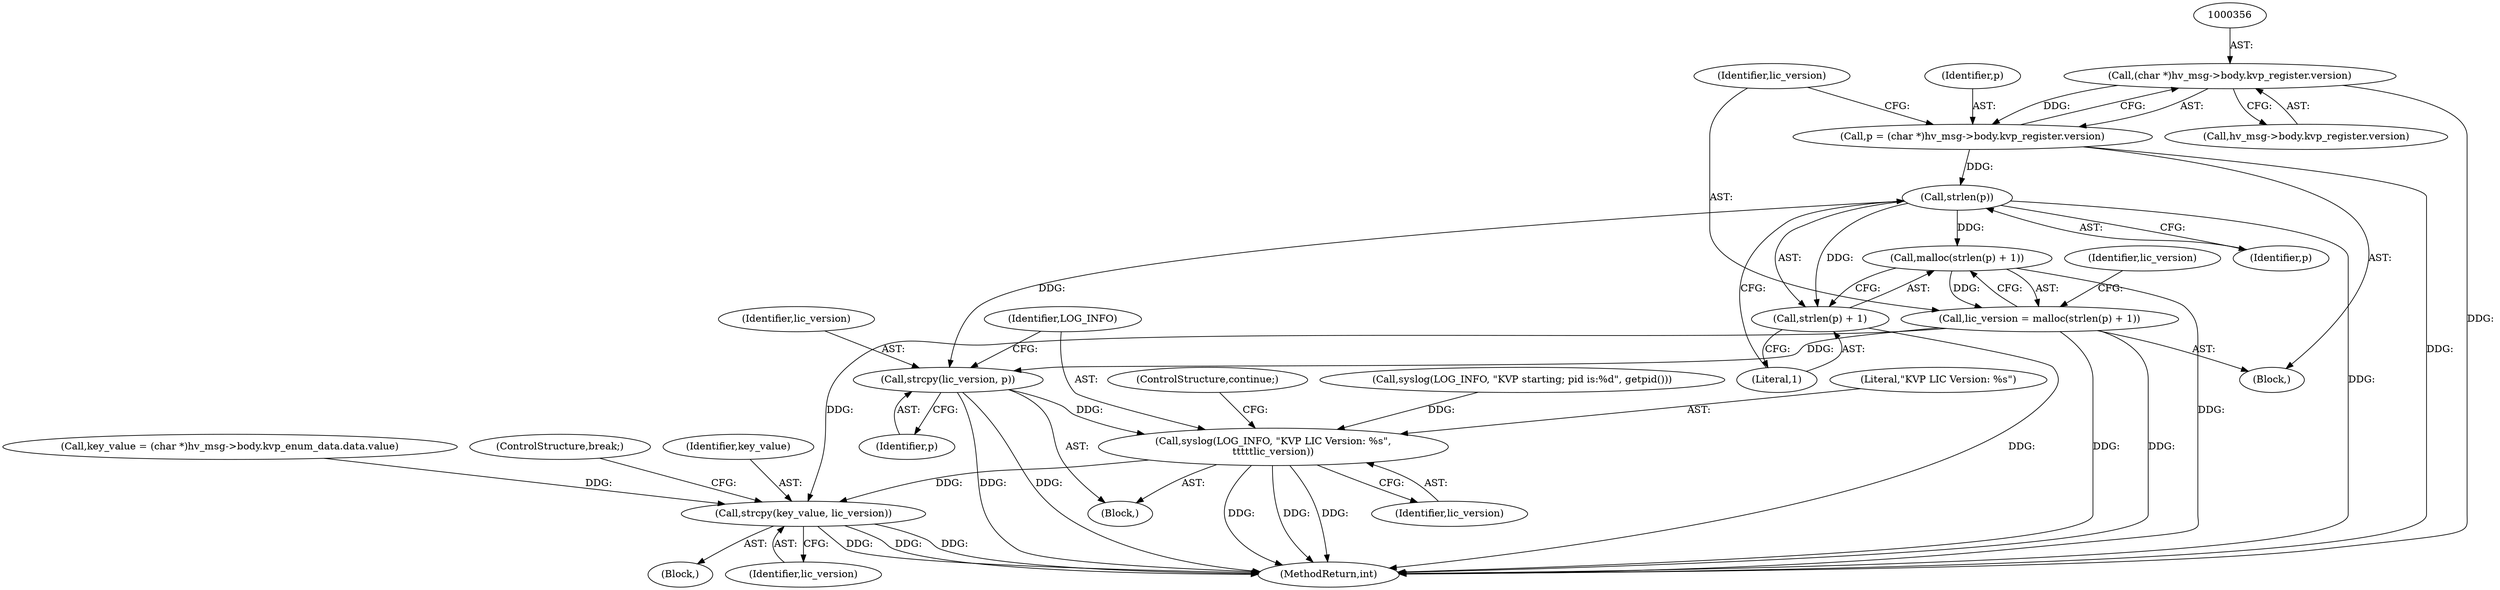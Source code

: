 digraph "0_linux_bcc2c9c3fff859e0eb019fe6fec26f9b8eba795c@pointer" {
"1000355" [label="(Call,(char *)hv_msg->body.kvp_register.version)"];
"1000353" [label="(Call,p = (char *)hv_msg->body.kvp_register.version)"];
"1000368" [label="(Call,strlen(p))"];
"1000366" [label="(Call,malloc(strlen(p) + 1))"];
"1000364" [label="(Call,lic_version = malloc(strlen(p) + 1))"];
"1000374" [label="(Call,strcpy(lic_version, p))"];
"1000377" [label="(Call,syslog(LOG_INFO, \"KVP LIC Version: %s\",\n\t\t\t\t\tlic_version))"];
"1000639" [label="(Call,strcpy(key_value, lic_version))"];
"1000367" [label="(Call,strlen(p) + 1)"];
"1000605" [label="(Call,key_value = (char *)hv_msg->body.kvp_enum_data.data.value)"];
"1000378" [label="(Identifier,LOG_INFO)"];
"1000366" [label="(Call,malloc(strlen(p) + 1))"];
"1000372" [label="(Identifier,lic_version)"];
"1000626" [label="(Block,)"];
"1000641" [label="(Identifier,lic_version)"];
"1000367" [label="(Call,strlen(p) + 1)"];
"1000368" [label="(Call,strlen(p))"];
"1000760" [label="(MethodReturn,int)"];
"1000642" [label="(ControlStructure,break;)"];
"1000380" [label="(Identifier,lic_version)"];
"1000386" [label="(ControlStructure,continue;)"];
"1000354" [label="(Identifier,p)"];
"1000640" [label="(Identifier,key_value)"];
"1000357" [label="(Call,hv_msg->body.kvp_register.version)"];
"1000377" [label="(Call,syslog(LOG_INFO, \"KVP LIC Version: %s\",\n\t\t\t\t\tlic_version))"];
"1000129" [label="(Call,syslog(LOG_INFO, \"KVP starting; pid is:%d\", getpid()))"];
"1000369" [label="(Identifier,p)"];
"1000364" [label="(Call,lic_version = malloc(strlen(p) + 1))"];
"1000374" [label="(Call,strcpy(lic_version, p))"];
"1000376" [label="(Identifier,p)"];
"1000375" [label="(Identifier,lic_version)"];
"1000370" [label="(Literal,1)"];
"1000351" [label="(Block,)"];
"1000639" [label="(Call,strcpy(key_value, lic_version))"];
"1000373" [label="(Block,)"];
"1000365" [label="(Identifier,lic_version)"];
"1000355" [label="(Call,(char *)hv_msg->body.kvp_register.version)"];
"1000353" [label="(Call,p = (char *)hv_msg->body.kvp_register.version)"];
"1000379" [label="(Literal,\"KVP LIC Version: %s\")"];
"1000355" -> "1000353"  [label="AST: "];
"1000355" -> "1000357"  [label="CFG: "];
"1000356" -> "1000355"  [label="AST: "];
"1000357" -> "1000355"  [label="AST: "];
"1000353" -> "1000355"  [label="CFG: "];
"1000355" -> "1000760"  [label="DDG: "];
"1000355" -> "1000353"  [label="DDG: "];
"1000353" -> "1000351"  [label="AST: "];
"1000354" -> "1000353"  [label="AST: "];
"1000365" -> "1000353"  [label="CFG: "];
"1000353" -> "1000760"  [label="DDG: "];
"1000353" -> "1000368"  [label="DDG: "];
"1000368" -> "1000367"  [label="AST: "];
"1000368" -> "1000369"  [label="CFG: "];
"1000369" -> "1000368"  [label="AST: "];
"1000370" -> "1000368"  [label="CFG: "];
"1000368" -> "1000760"  [label="DDG: "];
"1000368" -> "1000366"  [label="DDG: "];
"1000368" -> "1000367"  [label="DDG: "];
"1000368" -> "1000374"  [label="DDG: "];
"1000366" -> "1000364"  [label="AST: "];
"1000366" -> "1000367"  [label="CFG: "];
"1000367" -> "1000366"  [label="AST: "];
"1000364" -> "1000366"  [label="CFG: "];
"1000366" -> "1000760"  [label="DDG: "];
"1000366" -> "1000364"  [label="DDG: "];
"1000364" -> "1000351"  [label="AST: "];
"1000365" -> "1000364"  [label="AST: "];
"1000372" -> "1000364"  [label="CFG: "];
"1000364" -> "1000760"  [label="DDG: "];
"1000364" -> "1000760"  [label="DDG: "];
"1000364" -> "1000374"  [label="DDG: "];
"1000364" -> "1000639"  [label="DDG: "];
"1000374" -> "1000373"  [label="AST: "];
"1000374" -> "1000376"  [label="CFG: "];
"1000375" -> "1000374"  [label="AST: "];
"1000376" -> "1000374"  [label="AST: "];
"1000378" -> "1000374"  [label="CFG: "];
"1000374" -> "1000760"  [label="DDG: "];
"1000374" -> "1000760"  [label="DDG: "];
"1000374" -> "1000377"  [label="DDG: "];
"1000377" -> "1000373"  [label="AST: "];
"1000377" -> "1000380"  [label="CFG: "];
"1000378" -> "1000377"  [label="AST: "];
"1000379" -> "1000377"  [label="AST: "];
"1000380" -> "1000377"  [label="AST: "];
"1000386" -> "1000377"  [label="CFG: "];
"1000377" -> "1000760"  [label="DDG: "];
"1000377" -> "1000760"  [label="DDG: "];
"1000377" -> "1000760"  [label="DDG: "];
"1000129" -> "1000377"  [label="DDG: "];
"1000377" -> "1000639"  [label="DDG: "];
"1000639" -> "1000626"  [label="AST: "];
"1000639" -> "1000641"  [label="CFG: "];
"1000640" -> "1000639"  [label="AST: "];
"1000641" -> "1000639"  [label="AST: "];
"1000642" -> "1000639"  [label="CFG: "];
"1000639" -> "1000760"  [label="DDG: "];
"1000639" -> "1000760"  [label="DDG: "];
"1000639" -> "1000760"  [label="DDG: "];
"1000605" -> "1000639"  [label="DDG: "];
"1000367" -> "1000370"  [label="CFG: "];
"1000370" -> "1000367"  [label="AST: "];
"1000367" -> "1000760"  [label="DDG: "];
}
